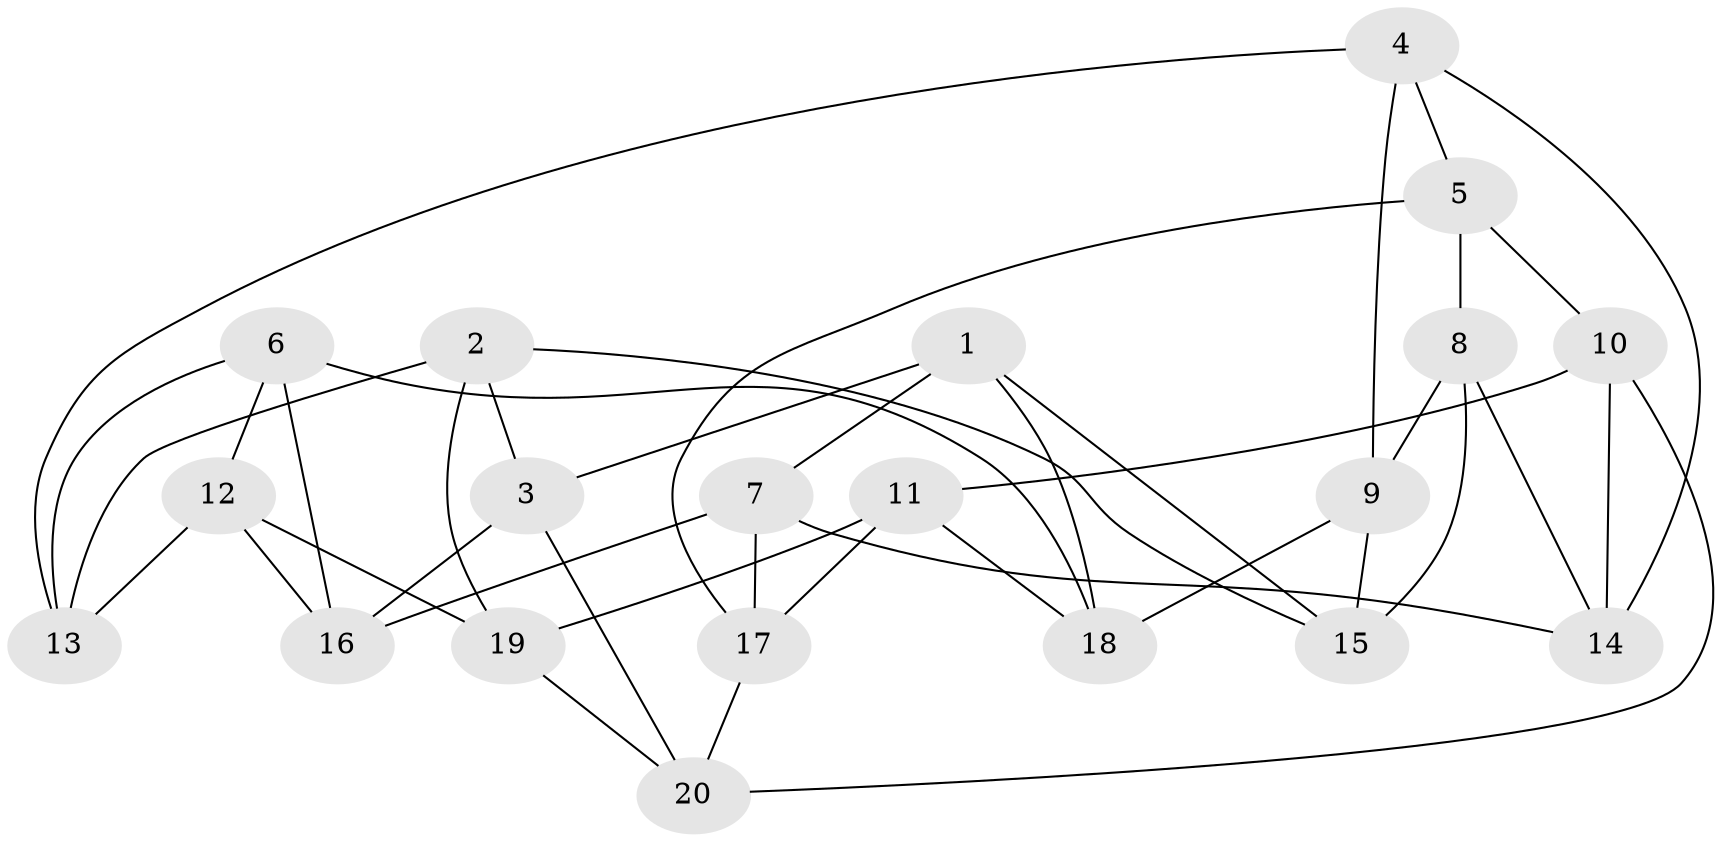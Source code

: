 // Generated by graph-tools (version 1.1) at 2025/46/02/15/25 05:46:28]
// undirected, 20 vertices, 40 edges
graph export_dot {
graph [start="1"]
  node [color=gray90,style=filled];
  1;
  2;
  3;
  4;
  5;
  6;
  7;
  8;
  9;
  10;
  11;
  12;
  13;
  14;
  15;
  16;
  17;
  18;
  19;
  20;
  1 -- 3;
  1 -- 18;
  1 -- 7;
  1 -- 15;
  2 -- 13;
  2 -- 19;
  2 -- 3;
  2 -- 15;
  3 -- 16;
  3 -- 20;
  4 -- 13;
  4 -- 5;
  4 -- 14;
  4 -- 9;
  5 -- 17;
  5 -- 8;
  5 -- 10;
  6 -- 16;
  6 -- 12;
  6 -- 13;
  6 -- 18;
  7 -- 17;
  7 -- 14;
  7 -- 16;
  8 -- 15;
  8 -- 14;
  8 -- 9;
  9 -- 15;
  9 -- 18;
  10 -- 14;
  10 -- 20;
  10 -- 11;
  11 -- 18;
  11 -- 19;
  11 -- 17;
  12 -- 16;
  12 -- 19;
  12 -- 13;
  17 -- 20;
  19 -- 20;
}
